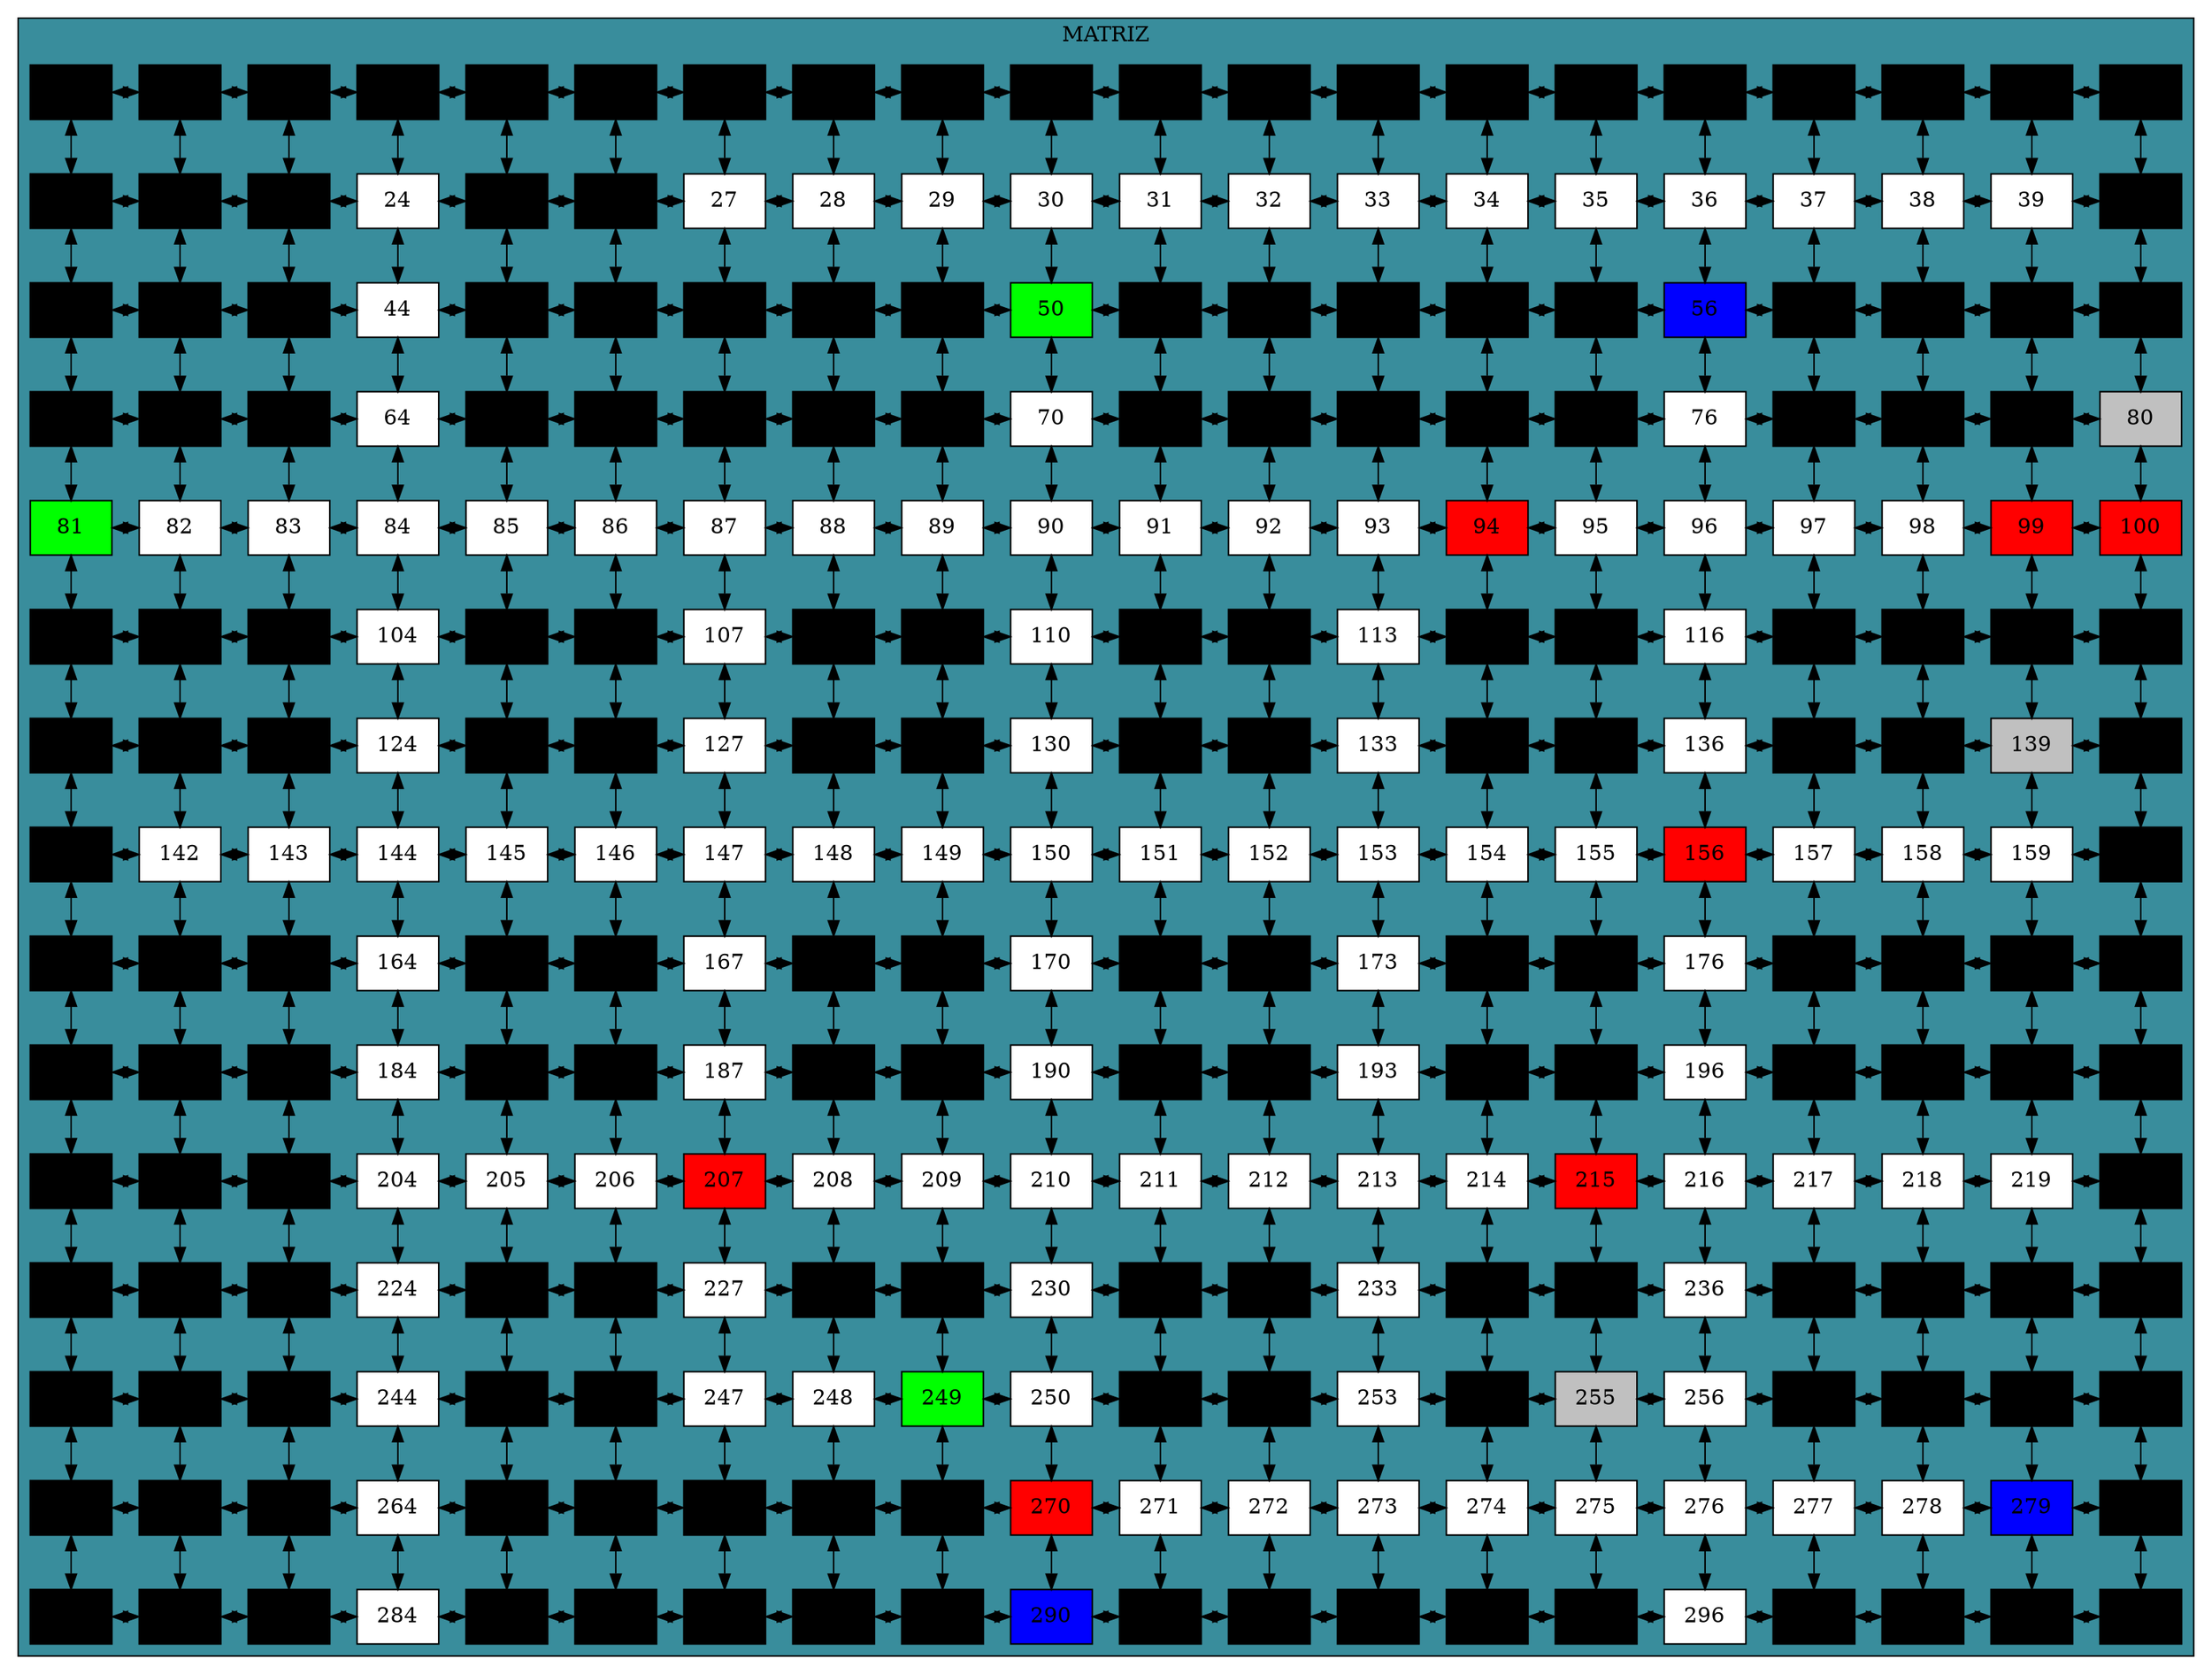 digraph L{node[shape = box fillcolor = "#FFEDBB" style  = filled]subgraph cluster_p{label= "MATRIZ"bgcolor = "#398D9C"edge [dir = "both"]celda1[label= "1", fillcolor =black, group = 2 ];celda2[label= "2", fillcolor =black, group = 2 ];celda3[label= "3", fillcolor =black, group = 2 ];celda4[label= "4", fillcolor =black, group = 2 ];celda5[label= "5", fillcolor =black, group = 2 ];celda6[label= "6", fillcolor =black, group = 2 ];celda7[label= "7", fillcolor =black, group = 2 ];celda8[label= "8", fillcolor =black, group = 2 ];celda9[label= "9", fillcolor =black, group = 2 ];celda10[label= "10", fillcolor =black, group = 2 ];celda11[label= "11", fillcolor =black, group = 2 ];celda12[label= "12", fillcolor =black, group = 2 ];celda13[label= "13", fillcolor =black, group = 2 ];celda14[label= "14", fillcolor =black, group = 2 ];celda15[label= "15", fillcolor =black, group = 2 ];celda16[label= "16", fillcolor =black, group = 2 ];celda17[label= "17", fillcolor =black, group = 2 ];celda18[label= "18", fillcolor =black, group = 2 ];celda19[label= "19", fillcolor =black, group = 2 ];celda20[label= "20", fillcolor =black, group = 2 ];celda21[label= "21", fillcolor =black, group = 2 ];celda22[label= "22", fillcolor =black, group = 2 ];celda23[label= "23", fillcolor =black, group = 2 ];celda24[label= "24", fillcolor =white, group = 2 ];celda25[label= "25", fillcolor =black, group = 2 ];celda26[label= "26", fillcolor =black, group = 2 ];celda27[label= "27", fillcolor =white, group = 2 ];celda28[label= "28", fillcolor =white, group = 2 ];celda29[label= "29", fillcolor =white, group = 2 ];celda30[label= "30", fillcolor =white, group = 2 ];celda31[label= "31", fillcolor =white, group = 2 ];celda32[label= "32", fillcolor =white, group = 2 ];celda33[label= "33", fillcolor =white, group = 2 ];celda34[label= "34", fillcolor =white, group = 2 ];celda35[label= "35", fillcolor =white, group = 2 ];celda36[label= "36", fillcolor =white, group = 2 ];celda37[label= "37", fillcolor =white, group = 2 ];celda38[label= "38", fillcolor =white, group = 2 ];celda39[label= "39", fillcolor =white, group = 2 ];celda40[label= "40", fillcolor =black, group = 2 ];celda41[label= "41", fillcolor =black, group = 2 ];celda42[label= "42", fillcolor =black, group = 2 ];celda43[label= "43", fillcolor =black, group = 2 ];celda44[label= "44", fillcolor =white, group = 2 ];celda45[label= "45", fillcolor =black, group = 2 ];celda46[label= "46", fillcolor =black, group = 2 ];celda47[label= "47", fillcolor =black, group = 2 ];celda48[label= "48", fillcolor =black, group = 2 ];celda49[label= "49", fillcolor =black, group = 2 ];celda50[label= "50", fillcolor =green, group = 2 ];celda51[label= "51", fillcolor =black, group = 2 ];celda52[label= "52", fillcolor =black, group = 2 ];celda53[label= "53", fillcolor =black, group = 2 ];celda54[label= "54", fillcolor =black, group = 2 ];celda55[label= "55", fillcolor =black, group = 2 ];celda56[label= "56", fillcolor =blue, group = 2 ];celda57[label= "57", fillcolor =black, group = 2 ];celda58[label= "58", fillcolor =black, group = 2 ];celda59[label= "59", fillcolor =black, group = 2 ];celda60[label= "60", fillcolor =black, group = 2 ];celda61[label= "61", fillcolor =black, group = 2 ];celda62[label= "62", fillcolor =black, group = 2 ];celda63[label= "63", fillcolor =black, group = 2 ];celda64[label= "64", fillcolor =white, group = 2 ];celda65[label= "65", fillcolor =black, group = 2 ];celda66[label= "66", fillcolor =black, group = 2 ];celda67[label= "67", fillcolor =black, group = 2 ];celda68[label= "68", fillcolor =black, group = 2 ];celda69[label= "69", fillcolor =black, group = 2 ];celda70[label= "70", fillcolor =white, group = 2 ];celda71[label= "71", fillcolor =black, group = 2 ];celda72[label= "72", fillcolor =black, group = 2 ];celda73[label= "73", fillcolor =black, group = 2 ];celda74[label= "74", fillcolor =black, group = 2 ];celda75[label= "75", fillcolor =black, group = 2 ];celda76[label= "76", fillcolor =white, group = 2 ];celda77[label= "77", fillcolor =black, group = 2 ];celda78[label= "78", fillcolor =black, group = 2 ];celda79[label= "79", fillcolor =black, group = 2 ];celda80[label= "80", fillcolor =gray, group = 2 ];celda81[label= "81", fillcolor =green, group = 2 ];celda82[label= "82", fillcolor =white, group = 2 ];celda83[label= "83", fillcolor =white, group = 2 ];celda84[label= "84", fillcolor =white, group = 2 ];celda85[label= "85", fillcolor =white, group = 2 ];celda86[label= "86", fillcolor =white, group = 2 ];celda87[label= "87", fillcolor =white, group = 2 ];celda88[label= "88", fillcolor =white, group = 2 ];celda89[label= "89", fillcolor =white, group = 2 ];celda90[label= "90", fillcolor =white, group = 2 ];celda91[label= "91", fillcolor =white, group = 2 ];celda92[label= "92", fillcolor =white, group = 2 ];celda93[label= "93", fillcolor =white, group = 2 ];celda94[label= "94", fillcolor =red, group = 2 ];celda95[label= "95", fillcolor =white, group = 2 ];celda96[label= "96", fillcolor =white, group = 2 ];celda97[label= "97", fillcolor =white, group = 2 ];celda98[label= "98", fillcolor =white, group = 2 ];celda99[label= "99", fillcolor =red, group = 2 ];celda100[label= "100", fillcolor =red, group = 2 ];celda101[label= "101", fillcolor =black, group = 2 ];celda102[label= "102", fillcolor =black, group = 2 ];celda103[label= "103", fillcolor =black, group = 2 ];celda104[label= "104", fillcolor =white, group = 2 ];celda105[label= "105", fillcolor =black, group = 2 ];celda106[label= "106", fillcolor =black, group = 2 ];celda107[label= "107", fillcolor =white, group = 2 ];celda108[label= "108", fillcolor =black, group = 2 ];celda109[label= "109", fillcolor =black, group = 2 ];celda110[label= "110", fillcolor =white, group = 2 ];celda111[label= "111", fillcolor =black, group = 2 ];celda112[label= "112", fillcolor =black, group = 2 ];celda113[label= "113", fillcolor =white, group = 2 ];celda114[label= "114", fillcolor =black, group = 2 ];celda115[label= "115", fillcolor =black, group = 2 ];celda116[label= "116", fillcolor =white, group = 2 ];celda117[label= "117", fillcolor =black, group = 2 ];celda118[label= "118", fillcolor =black, group = 2 ];celda119[label= "119", fillcolor =black, group = 2 ];celda120[label= "120", fillcolor =black, group = 2 ];celda121[label= "121", fillcolor =black, group = 2 ];celda122[label= "122", fillcolor =black, group = 2 ];celda123[label= "123", fillcolor =black, group = 2 ];celda124[label= "124", fillcolor =white, group = 2 ];celda125[label= "125", fillcolor =black, group = 2 ];celda126[label= "126", fillcolor =black, group = 2 ];celda127[label= "127", fillcolor =white, group = 2 ];celda128[label= "128", fillcolor =black, group = 2 ];celda129[label= "129", fillcolor =black, group = 2 ];celda130[label= "130", fillcolor =white, group = 2 ];celda131[label= "131", fillcolor =black, group = 2 ];celda132[label= "132", fillcolor =black, group = 2 ];celda133[label= "133", fillcolor =white, group = 2 ];celda134[label= "134", fillcolor =black, group = 2 ];celda135[label= "135", fillcolor =black, group = 2 ];celda136[label= "136", fillcolor =white, group = 2 ];celda137[label= "137", fillcolor =black, group = 2 ];celda138[label= "138", fillcolor =black, group = 2 ];celda139[label= "139", fillcolor =gray, group = 2 ];celda140[label= "140", fillcolor =black, group = 2 ];celda141[label= "141", fillcolor =black, group = 2 ];celda142[label= "142", fillcolor =white, group = 2 ];celda143[label= "143", fillcolor =white, group = 2 ];celda144[label= "144", fillcolor =white, group = 2 ];celda145[label= "145", fillcolor =white, group = 2 ];celda146[label= "146", fillcolor =white, group = 2 ];celda147[label= "147", fillcolor =white, group = 2 ];celda148[label= "148", fillcolor =white, group = 2 ];celda149[label= "149", fillcolor =white, group = 2 ];celda150[label= "150", fillcolor =white, group = 2 ];celda151[label= "151", fillcolor =white, group = 2 ];celda152[label= "152", fillcolor =white, group = 2 ];celda153[label= "153", fillcolor =white, group = 2 ];celda154[label= "154", fillcolor =white, group = 2 ];celda155[label= "155", fillcolor =white, group = 2 ];celda156[label= "156", fillcolor =red, group = 2 ];celda157[label= "157", fillcolor =white, group = 2 ];celda158[label= "158", fillcolor =white, group = 2 ];celda159[label= "159", fillcolor =white, group = 2 ];celda160[label= "160", fillcolor =black, group = 2 ];celda161[label= "161", fillcolor =black, group = 2 ];celda162[label= "162", fillcolor =black, group = 2 ];celda163[label= "163", fillcolor =black, group = 2 ];celda164[label= "164", fillcolor =white, group = 2 ];celda165[label= "165", fillcolor =black, group = 2 ];celda166[label= "166", fillcolor =black, group = 2 ];celda167[label= "167", fillcolor =white, group = 2 ];celda168[label= "168", fillcolor =black, group = 2 ];celda169[label= "169", fillcolor =black, group = 2 ];celda170[label= "170", fillcolor =white, group = 2 ];celda171[label= "171", fillcolor =black, group = 2 ];celda172[label= "172", fillcolor =black, group = 2 ];celda173[label= "173", fillcolor =white, group = 2 ];celda174[label= "174", fillcolor =black, group = 2 ];celda175[label= "175", fillcolor =black, group = 2 ];celda176[label= "176", fillcolor =white, group = 2 ];celda177[label= "177", fillcolor =black, group = 2 ];celda178[label= "178", fillcolor =black, group = 2 ];celda179[label= "179", fillcolor =black, group = 2 ];celda180[label= "180", fillcolor =black, group = 2 ];celda181[label= "181", fillcolor =black, group = 2 ];celda182[label= "182", fillcolor =black, group = 2 ];celda183[label= "183", fillcolor =black, group = 2 ];celda184[label= "184", fillcolor =white, group = 2 ];celda185[label= "185", fillcolor =black, group = 2 ];celda186[label= "186", fillcolor =black, group = 2 ];celda187[label= "187", fillcolor =white, group = 2 ];celda188[label= "188", fillcolor =black, group = 2 ];celda189[label= "189", fillcolor =black, group = 2 ];celda190[label= "190", fillcolor =white, group = 2 ];celda191[label= "191", fillcolor =black, group = 2 ];celda192[label= "192", fillcolor =black, group = 2 ];celda193[label= "193", fillcolor =white, group = 2 ];celda194[label= "194", fillcolor =black, group = 2 ];celda195[label= "195", fillcolor =black, group = 2 ];celda196[label= "196", fillcolor =white, group = 2 ];celda197[label= "197", fillcolor =black, group = 2 ];celda198[label= "198", fillcolor =black, group = 2 ];celda199[label= "199", fillcolor =black, group = 2 ];celda200[label= "200", fillcolor =black, group = 2 ];celda201[label= "201", fillcolor =black, group = 2 ];celda202[label= "202", fillcolor =black, group = 2 ];celda203[label= "203", fillcolor =black, group = 2 ];celda204[label= "204", fillcolor =white, group = 2 ];celda205[label= "205", fillcolor =white, group = 2 ];celda206[label= "206", fillcolor =white, group = 2 ];celda207[label= "207", fillcolor =red, group = 2 ];celda208[label= "208", fillcolor =white, group = 2 ];celda209[label= "209", fillcolor =white, group = 2 ];celda210[label= "210", fillcolor =white, group = 2 ];celda211[label= "211", fillcolor =white, group = 2 ];celda212[label= "212", fillcolor =white, group = 2 ];celda213[label= "213", fillcolor =white, group = 2 ];celda214[label= "214", fillcolor =white, group = 2 ];celda215[label= "215", fillcolor =red, group = 2 ];celda216[label= "216", fillcolor =white, group = 2 ];celda217[label= "217", fillcolor =white, group = 2 ];celda218[label= "218", fillcolor =white, group = 2 ];celda219[label= "219", fillcolor =white, group = 2 ];celda220[label= "220", fillcolor =black, group = 2 ];celda221[label= "221", fillcolor =black, group = 2 ];celda222[label= "222", fillcolor =black, group = 2 ];celda223[label= "223", fillcolor =black, group = 2 ];celda224[label= "224", fillcolor =white, group = 2 ];celda225[label= "225", fillcolor =black, group = 2 ];celda226[label= "226", fillcolor =black, group = 2 ];celda227[label= "227", fillcolor =white, group = 2 ];celda228[label= "228", fillcolor =black, group = 2 ];celda229[label= "229", fillcolor =black, group = 2 ];celda230[label= "230", fillcolor =white, group = 2 ];celda231[label= "231", fillcolor =black, group = 2 ];celda232[label= "232", fillcolor =black, group = 2 ];celda233[label= "233", fillcolor =white, group = 2 ];celda234[label= "234", fillcolor =black, group = 2 ];celda235[label= "235", fillcolor =black, group = 2 ];celda236[label= "236", fillcolor =white, group = 2 ];celda237[label= "237", fillcolor =black, group = 2 ];celda238[label= "238", fillcolor =black, group = 2 ];celda239[label= "239", fillcolor =black, group = 2 ];celda240[label= "240", fillcolor =black, group = 2 ];celda241[label= "241", fillcolor =black, group = 2 ];celda242[label= "242", fillcolor =black, group = 2 ];celda243[label= "243", fillcolor =black, group = 2 ];celda244[label= "244", fillcolor =white, group = 2 ];celda245[label= "245", fillcolor =black, group = 2 ];celda246[label= "246", fillcolor =black, group = 2 ];celda247[label= "247", fillcolor =white, group = 2 ];celda248[label= "248", fillcolor =white, group = 2 ];celda249[label= "249", fillcolor =green, group = 2 ];celda250[label= "250", fillcolor =white, group = 2 ];celda251[label= "251", fillcolor =black, group = 2 ];celda252[label= "252", fillcolor =black, group = 2 ];celda253[label= "253", fillcolor =white, group = 2 ];celda254[label= "254", fillcolor =black, group = 2 ];celda255[label= "255", fillcolor =gray, group = 2 ];celda256[label= "256", fillcolor =white, group = 2 ];celda257[label= "257", fillcolor =black, group = 2 ];celda258[label= "258", fillcolor =black, group = 2 ];celda259[label= "259", fillcolor =black, group = 2 ];celda260[label= "260", fillcolor =black, group = 2 ];celda261[label= "261", fillcolor =black, group = 2 ];celda262[label= "262", fillcolor =black, group = 2 ];celda263[label= "263", fillcolor =black, group = 2 ];celda264[label= "264", fillcolor =white, group = 2 ];celda265[label= "265", fillcolor =black, group = 2 ];celda266[label= "266", fillcolor =black, group = 2 ];celda267[label= "267", fillcolor =black, group = 2 ];celda268[label= "268", fillcolor =black, group = 2 ];celda269[label= "269", fillcolor =black, group = 2 ];celda270[label= "270", fillcolor =red, group = 2 ];celda271[label= "271", fillcolor =white, group = 2 ];celda272[label= "272", fillcolor =white, group = 2 ];celda273[label= "273", fillcolor =white, group = 2 ];celda274[label= "274", fillcolor =white, group = 2 ];celda275[label= "275", fillcolor =white, group = 2 ];celda276[label= "276", fillcolor =white, group = 2 ];celda277[label= "277", fillcolor =white, group = 2 ];celda278[label= "278", fillcolor =white, group = 2 ];celda279[label= "279", fillcolor =blue, group = 2 ];celda280[label= "280", fillcolor =black, group = 2 ];celda281[label= "281", fillcolor =black, group = 2 ];celda282[label= "282", fillcolor =black, group = 2 ];celda283[label= "283", fillcolor =black, group = 2 ];celda284[label= "284", fillcolor =white, group = 2 ];celda285[label= "285", fillcolor =black, group = 2 ];celda286[label= "286", fillcolor =black, group = 2 ];celda287[label= "287", fillcolor =black, group = 2 ];celda288[label= "288", fillcolor =black, group = 2 ];celda289[label= "289", fillcolor =black, group = 2 ];celda290[label= "290", fillcolor =blue, group = 2 ];celda291[label= "291", fillcolor =black, group = 2 ];celda292[label= "292", fillcolor =black, group = 2 ];celda293[label= "293", fillcolor =black, group = 2 ];celda294[label= "294", fillcolor =black, group = 2 ];celda295[label= "295", fillcolor =black, group = 2 ];celda296[label= "296", fillcolor =white, group = 2 ];celda297[label= "297", fillcolor =black, group = 2 ];celda298[label= "298", fillcolor =black, group = 2 ];celda299[label= "299", fillcolor =black, group = 2 ];celda300[label= "300", fillcolor =black, group = 2 ];celda1->celda2;celda2->celda3;celda3->celda4;celda4->celda5;celda5->celda6;celda6->celda7;celda7->celda8;celda8->celda9;celda9->celda10;celda10->celda11;celda11->celda12;celda12->celda13;celda13->celda14;celda14->celda15;celda15->celda16;celda16->celda17;celda17->celda18;celda18->celda19;celda19->celda20;celda21->celda22;celda22->celda23;celda23->celda24;celda24->celda25;celda25->celda26;celda26->celda27;celda27->celda28;celda28->celda29;celda29->celda30;celda30->celda31;celda31->celda32;celda32->celda33;celda33->celda34;celda34->celda35;celda35->celda36;celda36->celda37;celda37->celda38;celda38->celda39;celda39->celda40;celda41->celda42;celda42->celda43;celda43->celda44;celda44->celda45;celda45->celda46;celda46->celda47;celda47->celda48;celda48->celda49;celda49->celda50;celda50->celda51;celda51->celda52;celda52->celda53;celda53->celda54;celda54->celda55;celda55->celda56;celda56->celda57;celda57->celda58;celda58->celda59;celda59->celda60;celda61->celda62;celda62->celda63;celda63->celda64;celda64->celda65;celda65->celda66;celda66->celda67;celda67->celda68;celda68->celda69;celda69->celda70;celda70->celda71;celda71->celda72;celda72->celda73;celda73->celda74;celda74->celda75;celda75->celda76;celda76->celda77;celda77->celda78;celda78->celda79;celda79->celda80;celda81->celda82;celda82->celda83;celda83->celda84;celda84->celda85;celda85->celda86;celda86->celda87;celda87->celda88;celda88->celda89;celda89->celda90;celda90->celda91;celda91->celda92;celda92->celda93;celda93->celda94;celda94->celda95;celda95->celda96;celda96->celda97;celda97->celda98;celda98->celda99;celda99->celda100;celda101->celda102;celda102->celda103;celda103->celda104;celda104->celda105;celda105->celda106;celda106->celda107;celda107->celda108;celda108->celda109;celda109->celda110;celda110->celda111;celda111->celda112;celda112->celda113;celda113->celda114;celda114->celda115;celda115->celda116;celda116->celda117;celda117->celda118;celda118->celda119;celda119->celda120;celda121->celda122;celda122->celda123;celda123->celda124;celda124->celda125;celda125->celda126;celda126->celda127;celda127->celda128;celda128->celda129;celda129->celda130;celda130->celda131;celda131->celda132;celda132->celda133;celda133->celda134;celda134->celda135;celda135->celda136;celda136->celda137;celda137->celda138;celda138->celda139;celda139->celda140;celda141->celda142;celda142->celda143;celda143->celda144;celda144->celda145;celda145->celda146;celda146->celda147;celda147->celda148;celda148->celda149;celda149->celda150;celda150->celda151;celda151->celda152;celda152->celda153;celda153->celda154;celda154->celda155;celda155->celda156;celda156->celda157;celda157->celda158;celda158->celda159;celda159->celda160;celda161->celda162;celda162->celda163;celda163->celda164;celda164->celda165;celda165->celda166;celda166->celda167;celda167->celda168;celda168->celda169;celda169->celda170;celda170->celda171;celda171->celda172;celda172->celda173;celda173->celda174;celda174->celda175;celda175->celda176;celda176->celda177;celda177->celda178;celda178->celda179;celda179->celda180;celda181->celda182;celda182->celda183;celda183->celda184;celda184->celda185;celda185->celda186;celda186->celda187;celda187->celda188;celda188->celda189;celda189->celda190;celda190->celda191;celda191->celda192;celda192->celda193;celda193->celda194;celda194->celda195;celda195->celda196;celda196->celda197;celda197->celda198;celda198->celda199;celda199->celda200;celda201->celda202;celda202->celda203;celda203->celda204;celda204->celda205;celda205->celda206;celda206->celda207;celda207->celda208;celda208->celda209;celda209->celda210;celda210->celda211;celda211->celda212;celda212->celda213;celda213->celda214;celda214->celda215;celda215->celda216;celda216->celda217;celda217->celda218;celda218->celda219;celda219->celda220;celda221->celda222;celda222->celda223;celda223->celda224;celda224->celda225;celda225->celda226;celda226->celda227;celda227->celda228;celda228->celda229;celda229->celda230;celda230->celda231;celda231->celda232;celda232->celda233;celda233->celda234;celda234->celda235;celda235->celda236;celda236->celda237;celda237->celda238;celda238->celda239;celda239->celda240;celda241->celda242;celda242->celda243;celda243->celda244;celda244->celda245;celda245->celda246;celda246->celda247;celda247->celda248;celda248->celda249;celda249->celda250;celda250->celda251;celda251->celda252;celda252->celda253;celda253->celda254;celda254->celda255;celda255->celda256;celda256->celda257;celda257->celda258;celda258->celda259;celda259->celda260;celda261->celda262;celda262->celda263;celda263->celda264;celda264->celda265;celda265->celda266;celda266->celda267;celda267->celda268;celda268->celda269;celda269->celda270;celda270->celda271;celda271->celda272;celda272->celda273;celda273->celda274;celda274->celda275;celda275->celda276;celda276->celda277;celda277->celda278;celda278->celda279;celda279->celda280;celda281->celda282;celda282->celda283;celda283->celda284;celda284->celda285;celda285->celda286;celda286->celda287;celda287->celda288;celda288->celda289;celda289->celda290;celda290->celda291;celda291->celda292;celda292->celda293;celda293->celda294;celda294->celda295;celda295->celda296;celda296->celda297;celda297->celda298;celda298->celda299;celda299->celda300;{rank = same;celda1;celda2;celda3;celda4;celda5;celda6;celda7;celda8;celda9;celda10;celda11;celda12;celda13;celda14;celda15;celda16;celda17;celda18;celda19;celda20;}{rank = same;celda21;celda22;celda23;celda24;celda25;celda26;celda27;celda28;celda29;celda30;celda31;celda32;celda33;celda34;celda35;celda36;celda37;celda38;celda39;celda40;}{rank = same;celda41;celda42;celda43;celda44;celda45;celda46;celda47;celda48;celda49;celda50;celda51;celda52;celda53;celda54;celda55;celda56;celda57;celda58;celda59;celda60;}{rank = same;celda61;celda62;celda63;celda64;celda65;celda66;celda67;celda68;celda69;celda70;celda71;celda72;celda73;celda74;celda75;celda76;celda77;celda78;celda79;celda80;}{rank = same;celda81;celda82;celda83;celda84;celda85;celda86;celda87;celda88;celda89;celda90;celda91;celda92;celda93;celda94;celda95;celda96;celda97;celda98;celda99;celda100;}{rank = same;celda101;celda102;celda103;celda104;celda105;celda106;celda107;celda108;celda109;celda110;celda111;celda112;celda113;celda114;celda115;celda116;celda117;celda118;celda119;celda120;}{rank = same;celda121;celda122;celda123;celda124;celda125;celda126;celda127;celda128;celda129;celda130;celda131;celda132;celda133;celda134;celda135;celda136;celda137;celda138;celda139;celda140;}{rank = same;celda141;celda142;celda143;celda144;celda145;celda146;celda147;celda148;celda149;celda150;celda151;celda152;celda153;celda154;celda155;celda156;celda157;celda158;celda159;celda160;}{rank = same;celda161;celda162;celda163;celda164;celda165;celda166;celda167;celda168;celda169;celda170;celda171;celda172;celda173;celda174;celda175;celda176;celda177;celda178;celda179;celda180;}{rank = same;celda181;celda182;celda183;celda184;celda185;celda186;celda187;celda188;celda189;celda190;celda191;celda192;celda193;celda194;celda195;celda196;celda197;celda198;celda199;celda200;}{rank = same;celda201;celda202;celda203;celda204;celda205;celda206;celda207;celda208;celda209;celda210;celda211;celda212;celda213;celda214;celda215;celda216;celda217;celda218;celda219;celda220;}{rank = same;celda221;celda222;celda223;celda224;celda225;celda226;celda227;celda228;celda229;celda230;celda231;celda232;celda233;celda234;celda235;celda236;celda237;celda238;celda239;celda240;}{rank = same;celda241;celda242;celda243;celda244;celda245;celda246;celda247;celda248;celda249;celda250;celda251;celda252;celda253;celda254;celda255;celda256;celda257;celda258;celda259;celda260;}{rank = same;celda261;celda262;celda263;celda264;celda265;celda266;celda267;celda268;celda269;celda270;celda271;celda272;celda273;celda274;celda275;celda276;celda277;celda278;celda279;celda280;}{rank = same;celda281;celda282;celda283;celda284;celda285;celda286;celda287;celda288;celda289;celda290;celda291;celda292;celda293;celda294;celda295;celda296;celda297;celda298;celda299;celda300;}celda1->celda21;celda21->celda41;celda41->celda61;celda61->celda81;celda81->celda101;celda101->celda121;celda121->celda141;celda141->celda161;celda161->celda181;celda181->celda201;celda201->celda221;celda221->celda241;celda241->celda261;celda261->celda281;celda2->celda22;celda22->celda42;celda42->celda62;celda62->celda82;celda82->celda102;celda102->celda122;celda122->celda142;celda142->celda162;celda162->celda182;celda182->celda202;celda202->celda222;celda222->celda242;celda242->celda262;celda262->celda282;celda3->celda23;celda23->celda43;celda43->celda63;celda63->celda83;celda83->celda103;celda103->celda123;celda123->celda143;celda143->celda163;celda163->celda183;celda183->celda203;celda203->celda223;celda223->celda243;celda243->celda263;celda263->celda283;celda4->celda24;celda24->celda44;celda44->celda64;celda64->celda84;celda84->celda104;celda104->celda124;celda124->celda144;celda144->celda164;celda164->celda184;celda184->celda204;celda204->celda224;celda224->celda244;celda244->celda264;celda264->celda284;celda5->celda25;celda25->celda45;celda45->celda65;celda65->celda85;celda85->celda105;celda105->celda125;celda125->celda145;celda145->celda165;celda165->celda185;celda185->celda205;celda205->celda225;celda225->celda245;celda245->celda265;celda265->celda285;celda6->celda26;celda26->celda46;celda46->celda66;celda66->celda86;celda86->celda106;celda106->celda126;celda126->celda146;celda146->celda166;celda166->celda186;celda186->celda206;celda206->celda226;celda226->celda246;celda246->celda266;celda266->celda286;celda7->celda27;celda27->celda47;celda47->celda67;celda67->celda87;celda87->celda107;celda107->celda127;celda127->celda147;celda147->celda167;celda167->celda187;celda187->celda207;celda207->celda227;celda227->celda247;celda247->celda267;celda267->celda287;celda8->celda28;celda28->celda48;celda48->celda68;celda68->celda88;celda88->celda108;celda108->celda128;celda128->celda148;celda148->celda168;celda168->celda188;celda188->celda208;celda208->celda228;celda228->celda248;celda248->celda268;celda268->celda288;celda9->celda29;celda29->celda49;celda49->celda69;celda69->celda89;celda89->celda109;celda109->celda129;celda129->celda149;celda149->celda169;celda169->celda189;celda189->celda209;celda209->celda229;celda229->celda249;celda249->celda269;celda269->celda289;celda10->celda30;celda30->celda50;celda50->celda70;celda70->celda90;celda90->celda110;celda110->celda130;celda130->celda150;celda150->celda170;celda170->celda190;celda190->celda210;celda210->celda230;celda230->celda250;celda250->celda270;celda270->celda290;celda11->celda31;celda31->celda51;celda51->celda71;celda71->celda91;celda91->celda111;celda111->celda131;celda131->celda151;celda151->celda171;celda171->celda191;celda191->celda211;celda211->celda231;celda231->celda251;celda251->celda271;celda271->celda291;celda12->celda32;celda32->celda52;celda52->celda72;celda72->celda92;celda92->celda112;celda112->celda132;celda132->celda152;celda152->celda172;celda172->celda192;celda192->celda212;celda212->celda232;celda232->celda252;celda252->celda272;celda272->celda292;celda13->celda33;celda33->celda53;celda53->celda73;celda73->celda93;celda93->celda113;celda113->celda133;celda133->celda153;celda153->celda173;celda173->celda193;celda193->celda213;celda213->celda233;celda233->celda253;celda253->celda273;celda273->celda293;celda14->celda34;celda34->celda54;celda54->celda74;celda74->celda94;celda94->celda114;celda114->celda134;celda134->celda154;celda154->celda174;celda174->celda194;celda194->celda214;celda214->celda234;celda234->celda254;celda254->celda274;celda274->celda294;celda15->celda35;celda35->celda55;celda55->celda75;celda75->celda95;celda95->celda115;celda115->celda135;celda135->celda155;celda155->celda175;celda175->celda195;celda195->celda215;celda215->celda235;celda235->celda255;celda255->celda275;celda275->celda295;celda16->celda36;celda36->celda56;celda56->celda76;celda76->celda96;celda96->celda116;celda116->celda136;celda136->celda156;celda156->celda176;celda176->celda196;celda196->celda216;celda216->celda236;celda236->celda256;celda256->celda276;celda276->celda296;celda17->celda37;celda37->celda57;celda57->celda77;celda77->celda97;celda97->celda117;celda117->celda137;celda137->celda157;celda157->celda177;celda177->celda197;celda197->celda217;celda217->celda237;celda237->celda257;celda257->celda277;celda277->celda297;celda18->celda38;celda38->celda58;celda58->celda78;celda78->celda98;celda98->celda118;celda118->celda138;celda138->celda158;celda158->celda178;celda178->celda198;celda198->celda218;celda218->celda238;celda238->celda258;celda258->celda278;celda278->celda298;celda19->celda39;celda39->celda59;celda59->celda79;celda79->celda99;celda99->celda119;celda119->celda139;celda139->celda159;celda159->celda179;celda179->celda199;celda199->celda219;celda219->celda239;celda239->celda259;celda259->celda279;celda279->celda299;celda20->celda40;celda40->celda60;celda60->celda80;celda80->celda100;celda100->celda120;celda120->celda140;celda140->celda160;celda160->celda180;celda180->celda200;celda200->celda220;celda220->celda240;celda240->celda260;celda260->celda280;celda280->celda300;}}